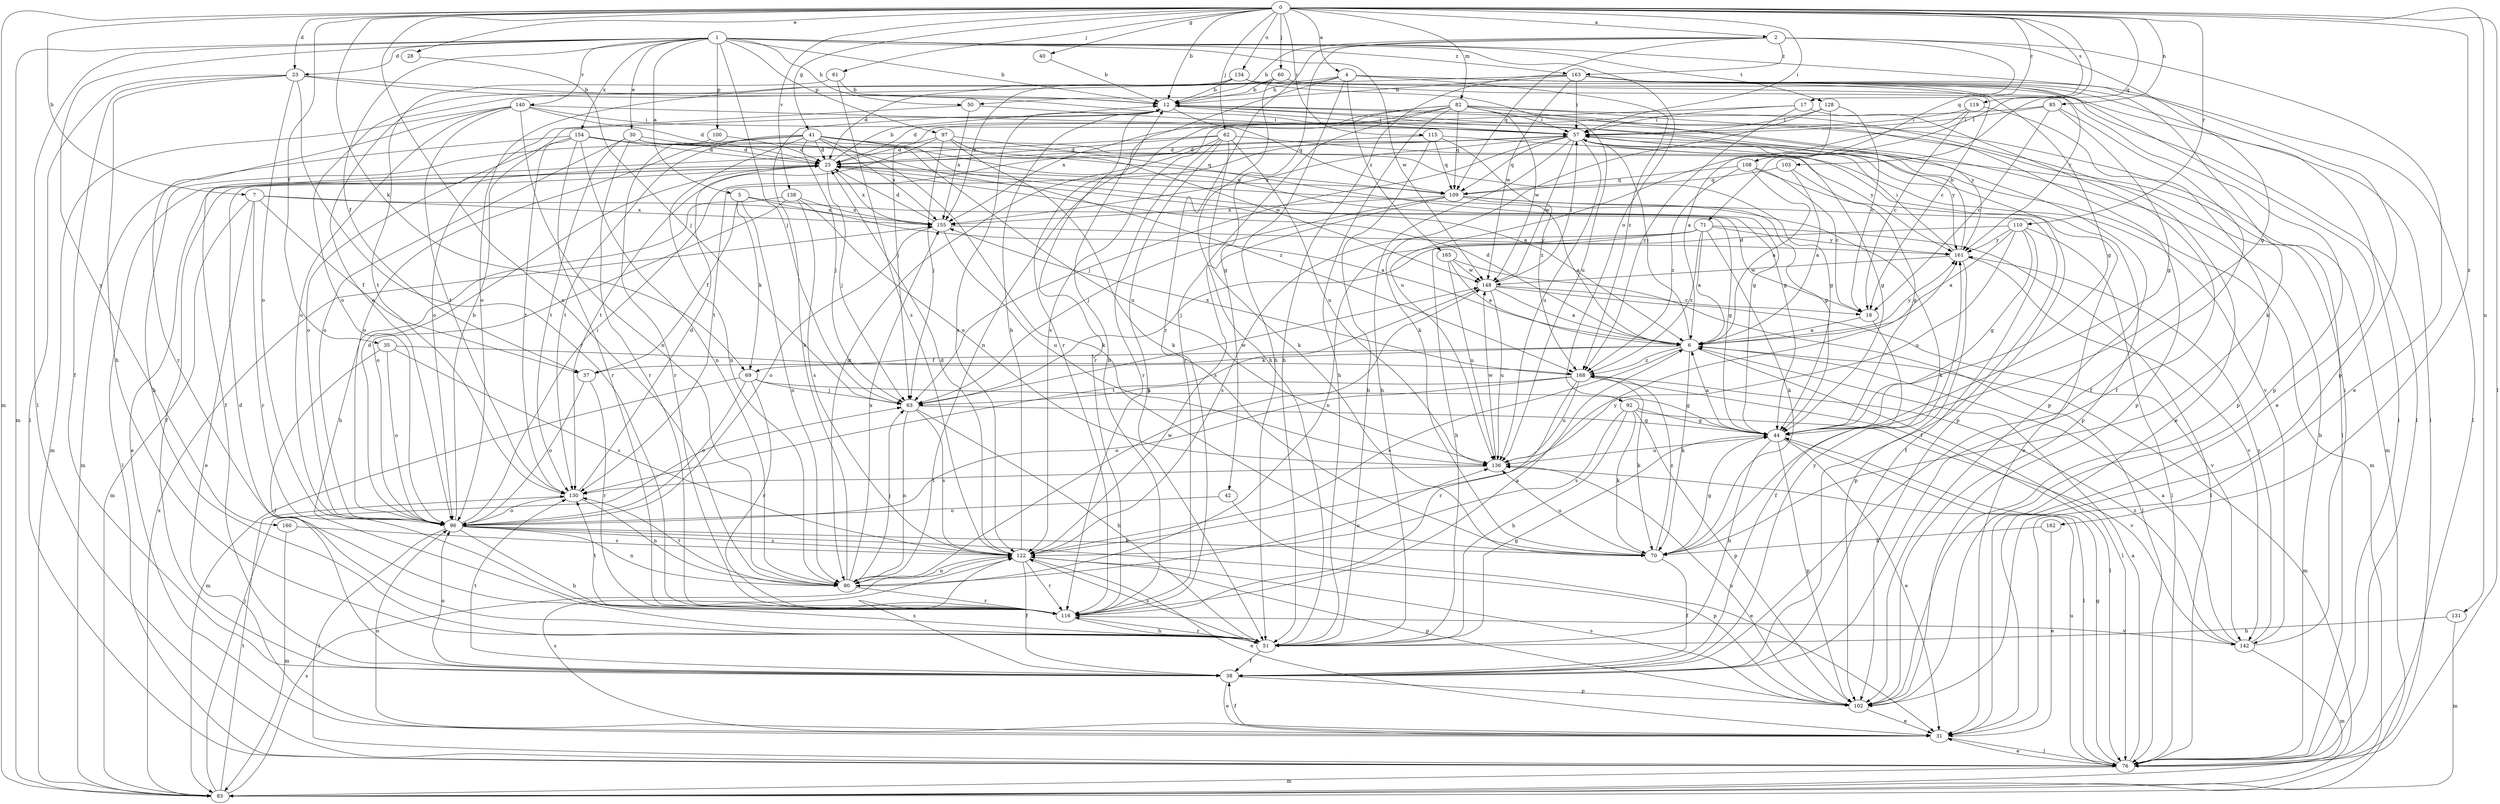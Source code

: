strict digraph  {
0;
1;
2;
4;
5;
6;
7;
12;
17;
18;
23;
25;
28;
30;
31;
35;
37;
38;
40;
41;
42;
44;
50;
51;
57;
60;
61;
62;
63;
69;
70;
71;
76;
82;
83;
85;
90;
92;
96;
97;
100;
102;
103;
108;
109;
110;
115;
116;
119;
122;
128;
130;
131;
134;
136;
138;
140;
142;
148;
154;
155;
160;
161;
162;
163;
165;
168;
0 -> 2  [label=a];
0 -> 4  [label=a];
0 -> 7  [label=b];
0 -> 12  [label=b];
0 -> 17  [label=c];
0 -> 23  [label=d];
0 -> 28  [label=e];
0 -> 35  [label=f];
0 -> 40  [label=g];
0 -> 41  [label=g];
0 -> 57  [label=i];
0 -> 60  [label=j];
0 -> 61  [label=j];
0 -> 62  [label=j];
0 -> 69  [label=k];
0 -> 71  [label=l];
0 -> 76  [label=l];
0 -> 82  [label=m];
0 -> 83  [label=m];
0 -> 85  [label=n];
0 -> 90  [label=n];
0 -> 103  [label=q];
0 -> 110  [label=r];
0 -> 115  [label=r];
0 -> 119  [label=s];
0 -> 131  [label=u];
0 -> 134  [label=u];
0 -> 138  [label=v];
0 -> 162  [label=z];
1 -> 5  [label=a];
1 -> 12  [label=b];
1 -> 23  [label=d];
1 -> 30  [label=e];
1 -> 37  [label=f];
1 -> 50  [label=h];
1 -> 63  [label=j];
1 -> 76  [label=l];
1 -> 83  [label=m];
1 -> 92  [label=o];
1 -> 97  [label=p];
1 -> 100  [label=p];
1 -> 102  [label=p];
1 -> 128  [label=t];
1 -> 140  [label=v];
1 -> 148  [label=w];
1 -> 154  [label=x];
1 -> 160  [label=y];
1 -> 163  [label=z];
2 -> 12  [label=b];
2 -> 31  [label=e];
2 -> 42  [label=g];
2 -> 44  [label=g];
2 -> 108  [label=q];
2 -> 109  [label=q];
2 -> 116  [label=r];
2 -> 163  [label=z];
4 -> 31  [label=e];
4 -> 50  [label=h];
4 -> 51  [label=h];
4 -> 76  [label=l];
4 -> 96  [label=o];
4 -> 116  [label=r];
4 -> 165  [label=z];
4 -> 168  [label=z];
5 -> 37  [label=f];
5 -> 44  [label=g];
5 -> 69  [label=k];
5 -> 90  [label=n];
5 -> 155  [label=x];
6 -> 25  [label=d];
6 -> 37  [label=f];
6 -> 57  [label=i];
6 -> 69  [label=k];
6 -> 70  [label=k];
6 -> 76  [label=l];
6 -> 83  [label=m];
6 -> 122  [label=s];
6 -> 161  [label=y];
6 -> 168  [label=z];
7 -> 6  [label=a];
7 -> 31  [label=e];
7 -> 37  [label=f];
7 -> 83  [label=m];
7 -> 116  [label=r];
7 -> 155  [label=x];
12 -> 57  [label=i];
12 -> 76  [label=l];
12 -> 83  [label=m];
12 -> 109  [label=q];
12 -> 116  [label=r];
12 -> 122  [label=s];
17 -> 38  [label=f];
17 -> 57  [label=i];
17 -> 63  [label=j];
17 -> 168  [label=z];
18 -> 6  [label=a];
18 -> 25  [label=d];
18 -> 38  [label=f];
23 -> 12  [label=b];
23 -> 38  [label=f];
23 -> 51  [label=h];
23 -> 57  [label=i];
23 -> 76  [label=l];
23 -> 96  [label=o];
23 -> 116  [label=r];
25 -> 12  [label=b];
25 -> 31  [label=e];
25 -> 38  [label=f];
25 -> 44  [label=g];
25 -> 63  [label=j];
25 -> 76  [label=l];
25 -> 109  [label=q];
25 -> 155  [label=x];
28 -> 63  [label=j];
30 -> 25  [label=d];
30 -> 44  [label=g];
30 -> 96  [label=o];
30 -> 109  [label=q];
30 -> 116  [label=r];
30 -> 130  [label=t];
31 -> 38  [label=f];
31 -> 76  [label=l];
31 -> 96  [label=o];
31 -> 122  [label=s];
35 -> 38  [label=f];
35 -> 96  [label=o];
35 -> 122  [label=s];
35 -> 168  [label=z];
37 -> 96  [label=o];
37 -> 116  [label=r];
38 -> 31  [label=e];
38 -> 96  [label=o];
38 -> 102  [label=p];
38 -> 122  [label=s];
38 -> 130  [label=t];
38 -> 161  [label=y];
40 -> 12  [label=b];
41 -> 6  [label=a];
41 -> 25  [label=d];
41 -> 51  [label=h];
41 -> 63  [label=j];
41 -> 70  [label=k];
41 -> 90  [label=n];
41 -> 96  [label=o];
41 -> 130  [label=t];
41 -> 136  [label=u];
41 -> 155  [label=x];
41 -> 161  [label=y];
42 -> 31  [label=e];
42 -> 96  [label=o];
44 -> 6  [label=a];
44 -> 31  [label=e];
44 -> 51  [label=h];
44 -> 76  [label=l];
44 -> 102  [label=p];
44 -> 136  [label=u];
50 -> 57  [label=i];
50 -> 96  [label=o];
50 -> 155  [label=x];
51 -> 25  [label=d];
51 -> 38  [label=f];
51 -> 44  [label=g];
51 -> 116  [label=r];
51 -> 122  [label=s];
57 -> 25  [label=d];
57 -> 44  [label=g];
57 -> 51  [label=h];
57 -> 63  [label=j];
57 -> 83  [label=m];
57 -> 102  [label=p];
57 -> 109  [label=q];
57 -> 130  [label=t];
57 -> 136  [label=u];
57 -> 148  [label=w];
57 -> 155  [label=x];
57 -> 161  [label=y];
60 -> 12  [label=b];
60 -> 51  [label=h];
60 -> 76  [label=l];
60 -> 96  [label=o];
60 -> 161  [label=y];
61 -> 12  [label=b];
61 -> 122  [label=s];
61 -> 130  [label=t];
62 -> 25  [label=d];
62 -> 38  [label=f];
62 -> 51  [label=h];
62 -> 70  [label=k];
62 -> 90  [label=n];
62 -> 116  [label=r];
62 -> 136  [label=u];
62 -> 142  [label=v];
63 -> 44  [label=g];
63 -> 51  [label=h];
63 -> 90  [label=n];
63 -> 122  [label=s];
63 -> 148  [label=w];
69 -> 44  [label=g];
69 -> 63  [label=j];
69 -> 83  [label=m];
69 -> 96  [label=o];
69 -> 116  [label=r];
70 -> 38  [label=f];
70 -> 44  [label=g];
70 -> 136  [label=u];
70 -> 168  [label=z];
71 -> 6  [label=a];
71 -> 51  [label=h];
71 -> 70  [label=k];
71 -> 76  [label=l];
71 -> 90  [label=n];
71 -> 122  [label=s];
71 -> 161  [label=y];
71 -> 168  [label=z];
76 -> 6  [label=a];
76 -> 12  [label=b];
76 -> 31  [label=e];
76 -> 44  [label=g];
76 -> 83  [label=m];
76 -> 136  [label=u];
82 -> 25  [label=d];
82 -> 31  [label=e];
82 -> 51  [label=h];
82 -> 57  [label=i];
82 -> 90  [label=n];
82 -> 102  [label=p];
82 -> 109  [label=q];
82 -> 116  [label=r];
82 -> 148  [label=w];
82 -> 155  [label=x];
82 -> 161  [label=y];
83 -> 63  [label=j];
83 -> 122  [label=s];
83 -> 130  [label=t];
83 -> 155  [label=x];
85 -> 18  [label=c];
85 -> 38  [label=f];
85 -> 44  [label=g];
85 -> 57  [label=i];
85 -> 122  [label=s];
90 -> 12  [label=b];
90 -> 63  [label=j];
90 -> 116  [label=r];
90 -> 130  [label=t];
90 -> 136  [label=u];
90 -> 148  [label=w];
90 -> 155  [label=x];
92 -> 44  [label=g];
92 -> 51  [label=h];
92 -> 70  [label=k];
92 -> 102  [label=p];
92 -> 122  [label=s];
92 -> 142  [label=v];
96 -> 12  [label=b];
96 -> 25  [label=d];
96 -> 51  [label=h];
96 -> 57  [label=i];
96 -> 70  [label=k];
96 -> 76  [label=l];
96 -> 90  [label=n];
96 -> 102  [label=p];
96 -> 122  [label=s];
97 -> 25  [label=d];
97 -> 44  [label=g];
97 -> 63  [label=j];
97 -> 70  [label=k];
97 -> 130  [label=t];
97 -> 148  [label=w];
100 -> 25  [label=d];
100 -> 116  [label=r];
102 -> 31  [label=e];
102 -> 122  [label=s];
102 -> 136  [label=u];
103 -> 6  [label=a];
103 -> 44  [label=g];
103 -> 109  [label=q];
108 -> 6  [label=a];
108 -> 18  [label=c];
108 -> 31  [label=e];
108 -> 109  [label=q];
108 -> 168  [label=z];
109 -> 6  [label=a];
109 -> 38  [label=f];
109 -> 63  [label=j];
109 -> 70  [label=k];
109 -> 122  [label=s];
109 -> 155  [label=x];
110 -> 6  [label=a];
110 -> 38  [label=f];
110 -> 44  [label=g];
110 -> 63  [label=j];
110 -> 76  [label=l];
110 -> 136  [label=u];
110 -> 161  [label=y];
115 -> 25  [label=d];
115 -> 51  [label=h];
115 -> 102  [label=p];
115 -> 109  [label=q];
115 -> 168  [label=z];
116 -> 6  [label=a];
116 -> 12  [label=b];
116 -> 51  [label=h];
116 -> 130  [label=t];
116 -> 142  [label=v];
119 -> 18  [label=c];
119 -> 57  [label=i];
119 -> 102  [label=p];
119 -> 136  [label=u];
122 -> 12  [label=b];
122 -> 25  [label=d];
122 -> 31  [label=e];
122 -> 38  [label=f];
122 -> 90  [label=n];
122 -> 102  [label=p];
122 -> 116  [label=r];
122 -> 161  [label=y];
128 -> 6  [label=a];
128 -> 18  [label=c];
128 -> 57  [label=i];
128 -> 70  [label=k];
130 -> 25  [label=d];
130 -> 90  [label=n];
130 -> 96  [label=o];
131 -> 51  [label=h];
131 -> 83  [label=m];
134 -> 12  [label=b];
134 -> 25  [label=d];
134 -> 76  [label=l];
134 -> 102  [label=p];
134 -> 136  [label=u];
134 -> 155  [label=x];
136 -> 130  [label=t];
136 -> 148  [label=w];
138 -> 51  [label=h];
138 -> 96  [label=o];
138 -> 122  [label=s];
138 -> 136  [label=u];
138 -> 155  [label=x];
140 -> 25  [label=d];
140 -> 57  [label=i];
140 -> 83  [label=m];
140 -> 90  [label=n];
140 -> 96  [label=o];
140 -> 102  [label=p];
140 -> 116  [label=r];
140 -> 130  [label=t];
142 -> 6  [label=a];
142 -> 57  [label=i];
142 -> 83  [label=m];
142 -> 161  [label=y];
142 -> 168  [label=z];
148 -> 6  [label=a];
148 -> 18  [label=c];
148 -> 57  [label=i];
148 -> 130  [label=t];
148 -> 136  [label=u];
148 -> 142  [label=v];
154 -> 25  [label=d];
154 -> 44  [label=g];
154 -> 83  [label=m];
154 -> 90  [label=n];
154 -> 96  [label=o];
154 -> 116  [label=r];
154 -> 130  [label=t];
154 -> 168  [label=z];
155 -> 25  [label=d];
155 -> 96  [label=o];
155 -> 136  [label=u];
155 -> 161  [label=y];
160 -> 83  [label=m];
160 -> 122  [label=s];
161 -> 12  [label=b];
161 -> 57  [label=i];
161 -> 102  [label=p];
161 -> 142  [label=v];
161 -> 148  [label=w];
162 -> 31  [label=e];
162 -> 70  [label=k];
163 -> 12  [label=b];
163 -> 18  [label=c];
163 -> 44  [label=g];
163 -> 51  [label=h];
163 -> 57  [label=i];
163 -> 70  [label=k];
163 -> 76  [label=l];
163 -> 96  [label=o];
163 -> 148  [label=w];
165 -> 6  [label=a];
165 -> 76  [label=l];
165 -> 136  [label=u];
165 -> 148  [label=w];
168 -> 63  [label=j];
168 -> 70  [label=k];
168 -> 76  [label=l];
168 -> 96  [label=o];
168 -> 116  [label=r];
168 -> 136  [label=u];
168 -> 155  [label=x];
}
